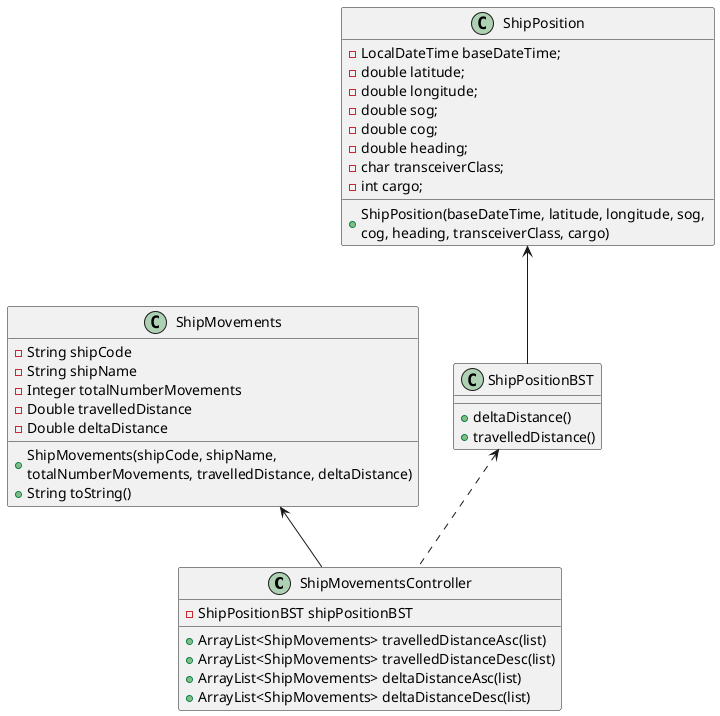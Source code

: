 @startuml
'https://plantuml.com/class-diagram

/'class ShipMovementsUI {
- ShipMovementsController controller
- ShipMovements details
}'/

class ShipMovementsController {
- ShipPositionBST shipPositionBST
+ ArrayList<ShipMovements> travelledDistanceAsc(list)
+ ArrayList<ShipMovements> travelledDistanceDesc(list)
+ ArrayList<ShipMovements> deltaDistanceAsc(list)
+ ArrayList<ShipMovements> deltaDistanceDesc(list)
}

class ShipMovements {
- String shipCode
- String shipName
- Integer totalNumberMovements
- Double travelledDistance
- Double deltaDistance
+ ShipMovements(shipCode, shipName, \ntotalNumberMovements, travelledDistance, deltaDistance)
+ String toString()
}

class ShipPositionBST {
+ deltaDistance()
+ travelledDistance()
}

class ShipPosition {
- LocalDateTime baseDateTime;
- double latitude;
- double longitude;
- double sog;
- double cog;
- double heading;
- char transceiverClass;
- int cargo;
+ ShipPosition(baseDateTime, latitude, longitude, sog, \ncog, heading, transceiverClass, cargo)
}

'ShipMovementsController <.. ShipMovementsUI

ShipPositionBST <.. ShipMovementsController
ShipPosition <-- ShipPositionBST
'ShipMovements <.. ShipMovementsUI
ShipMovements <-- ShipMovementsController
@enduml